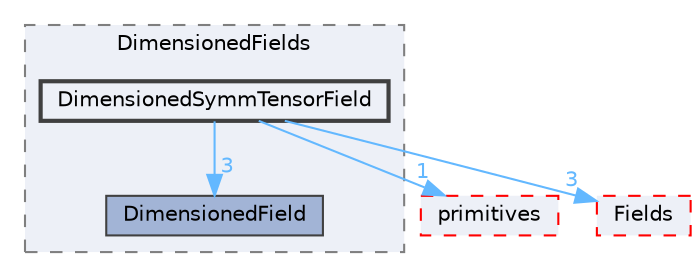 digraph "src/OpenFOAM/fields/DimensionedFields/DimensionedSymmTensorField"
{
 // LATEX_PDF_SIZE
  bgcolor="transparent";
  edge [fontname=Helvetica,fontsize=10,labelfontname=Helvetica,labelfontsize=10];
  node [fontname=Helvetica,fontsize=10,shape=box,height=0.2,width=0.4];
  compound=true
  subgraph clusterdir_8c8bb42ce9b582caaa8128a267c381ba {
    graph [ bgcolor="#edf0f7", pencolor="grey50", label="DimensionedFields", fontname=Helvetica,fontsize=10 style="filled,dashed", URL="dir_8c8bb42ce9b582caaa8128a267c381ba.html",tooltip=""]
  dir_68686b528deddc46396f1a68fb7c2b79 [label="DimensionedField", fillcolor="#a2b4d6", color="grey25", style="filled", URL="dir_68686b528deddc46396f1a68fb7c2b79.html",tooltip=""];
  dir_b8e480b10bf5ae8db93feee4867cc765 [label="DimensionedSymmTensorField", fillcolor="#edf0f7", color="grey25", style="filled,bold", URL="dir_b8e480b10bf5ae8db93feee4867cc765.html",tooltip=""];
  }
  dir_3e50f45338116b169052b428016851aa [label="primitives", fillcolor="#edf0f7", color="red", style="filled,dashed", URL="dir_3e50f45338116b169052b428016851aa.html",tooltip=""];
  dir_7d364942a13d3ce50f6681364b448a98 [label="Fields", fillcolor="#edf0f7", color="red", style="filled,dashed", URL="dir_7d364942a13d3ce50f6681364b448a98.html",tooltip=""];
  dir_b8e480b10bf5ae8db93feee4867cc765->dir_3e50f45338116b169052b428016851aa [headlabel="1", labeldistance=1.5 headhref="dir_000945_003069.html" href="dir_000945_003069.html" color="steelblue1" fontcolor="steelblue1"];
  dir_b8e480b10bf5ae8db93feee4867cc765->dir_68686b528deddc46396f1a68fb7c2b79 [headlabel="3", labeldistance=1.5 headhref="dir_000945_000936.html" href="dir_000945_000936.html" color="steelblue1" fontcolor="steelblue1"];
  dir_b8e480b10bf5ae8db93feee4867cc765->dir_7d364942a13d3ce50f6681364b448a98 [headlabel="3", labeldistance=1.5 headhref="dir_000945_001336.html" href="dir_000945_001336.html" color="steelblue1" fontcolor="steelblue1"];
}
